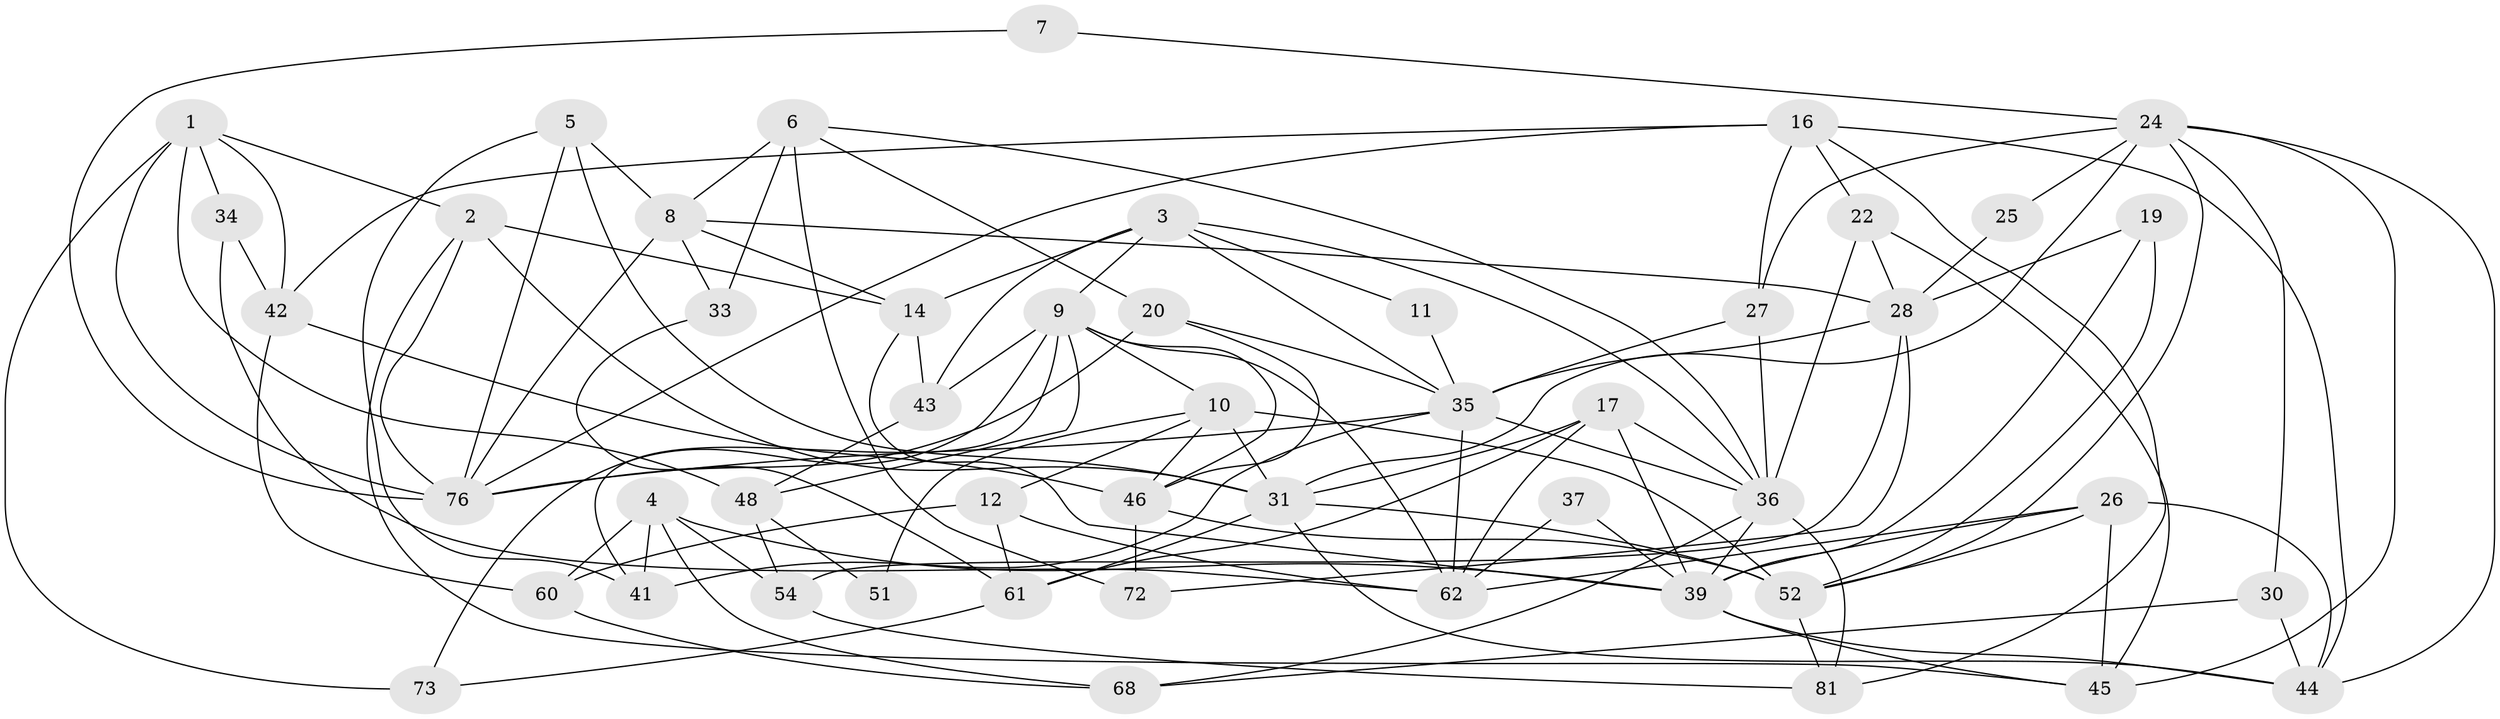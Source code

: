// Generated by graph-tools (version 1.1) at 2025/24/03/03/25 07:24:02]
// undirected, 49 vertices, 122 edges
graph export_dot {
graph [start="1"]
  node [color=gray90,style=filled];
  1 [super="+67"];
  2 [super="+13"];
  3 [super="+38"];
  4 [super="+15"];
  5 [super="+64"];
  6 [super="+32"];
  7;
  8 [super="+53"];
  9 [super="+40"];
  10 [super="+18"];
  11;
  12;
  14 [super="+49"];
  16 [super="+29"];
  17 [super="+50"];
  19 [super="+21"];
  20 [super="+23"];
  22;
  24 [super="+57"];
  25;
  26;
  27;
  28 [super="+69"];
  30;
  31 [super="+71"];
  33;
  34;
  35 [super="+47"];
  36 [super="+55"];
  37;
  39 [super="+63"];
  41 [super="+77"];
  42 [super="+70"];
  43 [super="+65"];
  44 [super="+56"];
  45 [super="+59"];
  46 [super="+58"];
  48 [super="+66"];
  51;
  52 [super="+79"];
  54;
  60;
  61 [super="+78"];
  62 [super="+75"];
  68 [super="+74"];
  72;
  73;
  76 [super="+80"];
  81;
  1 -- 34;
  1 -- 2;
  1 -- 76;
  1 -- 48;
  1 -- 73;
  1 -- 42;
  2 -- 31;
  2 -- 45;
  2 -- 76;
  2 -- 14;
  3 -- 11;
  3 -- 43;
  3 -- 36;
  3 -- 14;
  3 -- 9;
  3 -- 35;
  4 -- 39 [weight=2];
  4 -- 60;
  4 -- 41;
  4 -- 54;
  4 -- 68;
  5 -- 31;
  5 -- 8;
  5 -- 41;
  5 -- 76;
  6 -- 33;
  6 -- 20;
  6 -- 72;
  6 -- 36;
  6 -- 8;
  7 -- 76;
  7 -- 24;
  8 -- 14;
  8 -- 76;
  8 -- 33;
  8 -- 28;
  9 -- 48;
  9 -- 41 [weight=2];
  9 -- 73;
  9 -- 46;
  9 -- 43 [weight=2];
  9 -- 10;
  9 -- 62;
  10 -- 31;
  10 -- 51;
  10 -- 46;
  10 -- 12;
  10 -- 52;
  11 -- 35;
  12 -- 62;
  12 -- 60;
  12 -- 61;
  14 -- 39;
  14 -- 43;
  16 -- 44;
  16 -- 27;
  16 -- 76;
  16 -- 81;
  16 -- 42;
  16 -- 22;
  17 -- 36 [weight=2];
  17 -- 61;
  17 -- 39;
  17 -- 62;
  17 -- 31;
  19 -- 39;
  19 -- 52;
  19 -- 28;
  20 -- 76 [weight=2];
  20 -- 35;
  20 -- 46;
  22 -- 36;
  22 -- 45;
  22 -- 28;
  24 -- 44;
  24 -- 25;
  24 -- 27;
  24 -- 30;
  24 -- 31;
  24 -- 52;
  24 -- 45;
  25 -- 28;
  26 -- 39;
  26 -- 45;
  26 -- 52;
  26 -- 62;
  26 -- 44;
  27 -- 36;
  27 -- 35;
  28 -- 54;
  28 -- 72;
  28 -- 35;
  30 -- 44;
  30 -- 68;
  31 -- 61 [weight=2];
  31 -- 52;
  31 -- 44;
  33 -- 61;
  34 -- 62;
  34 -- 42;
  35 -- 36;
  35 -- 41;
  35 -- 76;
  35 -- 62;
  36 -- 81;
  36 -- 68;
  36 -- 39;
  37 -- 39;
  37 -- 62;
  39 -- 45;
  39 -- 44;
  42 -- 60;
  42 -- 46;
  43 -- 48;
  46 -- 72;
  46 -- 52;
  48 -- 51;
  48 -- 54;
  52 -- 81;
  54 -- 81;
  60 -- 68;
  61 -- 73;
}
